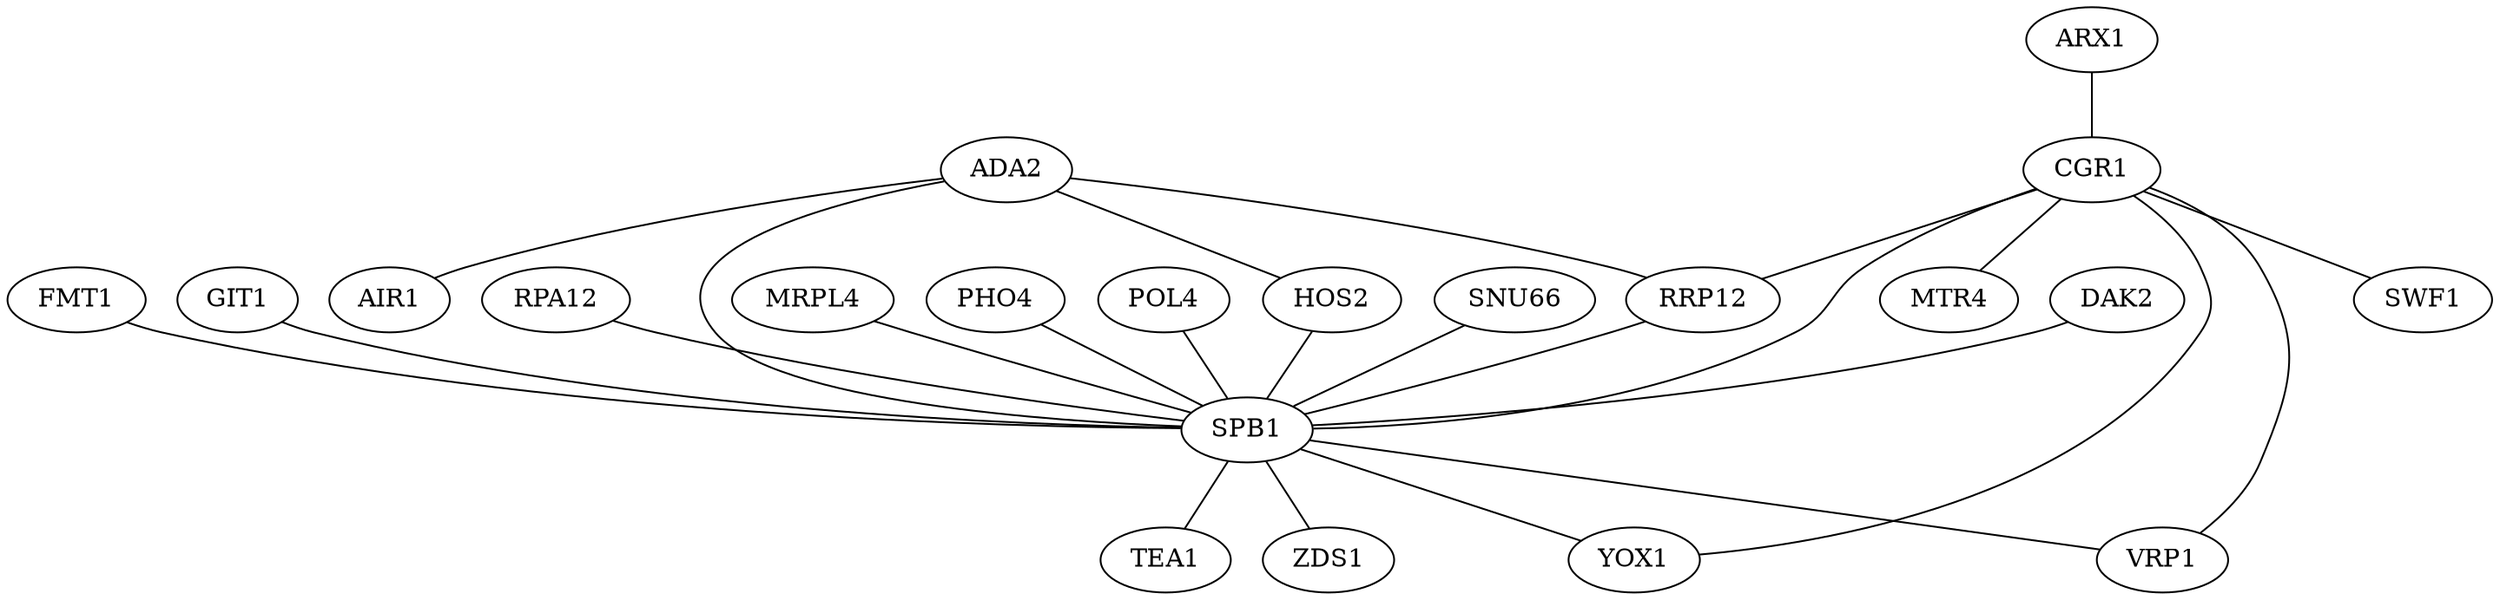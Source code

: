 graph t_static38{

ADA2--AIR1;
ADA2--HOS2;
ADA2--RRP12;
ADA2--SPB1;
ARX1--CGR1;
CGR1--MTR4;
CGR1--RRP12;
CGR1--SPB1;
CGR1--SWF1;
CGR1--VRP1;
CGR1--YOX1;
DAK2--SPB1;
FMT1--SPB1;
GIT1--SPB1;
HOS2--SPB1;
MRPL4--SPB1;
PHO4--SPB1;
POL4--SPB1;
RPA12--SPB1;
RRP12--SPB1;
SNU66--SPB1;
SPB1--TEA1;
SPB1--VRP1;
SPB1--YOX1;
SPB1--ZDS1;}



























































































